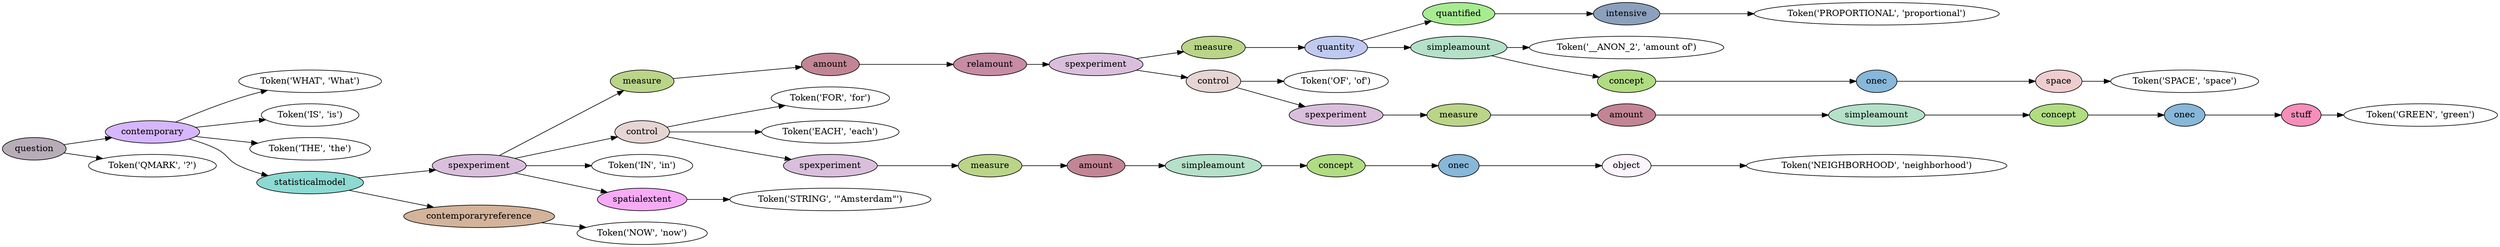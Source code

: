 digraph G {
rankdir=LR;
0 [label="Token('WHAT', 'What')"];
1 [label="Token('IS', 'is')"];
2 [label="Token('THE', 'the')"];
3 [label="Token('PROPORTIONAL', 'proportional')"];
4 [fillcolor="#8ba0bd", label=intensive, style=filled];
4 -> 3;
5 [fillcolor="#a7ec91", label=quantified, style=filled];
5 -> 4;
6 [label="Token('__ANON_2', 'amount of')"];
7 [label="Token('SPACE', 'space')"];
8 [fillcolor="#efcdce", label=space, style=filled];
8 -> 7;
9 [fillcolor="#87b7d9", label=onec, style=filled];
9 -> 8;
10 [fillcolor="#b0dc82", label=concept, style=filled];
10 -> 9;
11 [fillcolor="#b4e1c8", label=simpleamount, style=filled];
11 -> 6;
11 -> 10;
12 [fillcolor="#c0c9f1", label=quantity, style=filled];
12 -> 5;
12 -> 11;
13 [fillcolor="#bad588", label=measure, style=filled];
13 -> 12;
14 [label="Token('OF', 'of')"];
15 [label="Token('GREEN', 'green')"];
16 [fillcolor="#f68ebb", label=stuff, style=filled];
16 -> 15;
17 [fillcolor="#87b7d9", label=onec, style=filled];
17 -> 16;
18 [fillcolor="#b0dc82", label=concept, style=filled];
18 -> 17;
19 [fillcolor="#b4e1c8", label=simpleamount, style=filled];
19 -> 18;
20 [fillcolor="#c38595", label=amount, style=filled];
20 -> 19;
21 [fillcolor="#bad588", label=measure, style=filled];
21 -> 20;
22 [fillcolor="#dabfdc", label=spexperiment, style=filled];
22 -> 21;
23 [fillcolor="#e5d5d3", label=control, style=filled];
23 -> 14;
23 -> 22;
24 [fillcolor="#dabfdc", label=spexperiment, style=filled];
24 -> 13;
24 -> 23;
25 [fillcolor="#c78ba4", label=relamount, style=filled];
25 -> 24;
26 [fillcolor="#c38595", label=amount, style=filled];
26 -> 25;
27 [fillcolor="#bad588", label=measure, style=filled];
27 -> 26;
28 [label="Token('FOR', 'for')"];
29 [label="Token('EACH', 'each')"];
30 [label="Token('NEIGHBORHOOD', 'neighborhood')"];
31 [fillcolor="#fbf4fd", label=object, style=filled];
31 -> 30;
32 [fillcolor="#87b7d9", label=onec, style=filled];
32 -> 31;
33 [fillcolor="#b0dc82", label=concept, style=filled];
33 -> 32;
34 [fillcolor="#b4e1c8", label=simpleamount, style=filled];
34 -> 33;
35 [fillcolor="#c38595", label=amount, style=filled];
35 -> 34;
36 [fillcolor="#bad588", label=measure, style=filled];
36 -> 35;
37 [fillcolor="#dabfdc", label=spexperiment, style=filled];
37 -> 36;
38 [fillcolor="#e5d5d3", label=control, style=filled];
38 -> 28;
38 -> 29;
38 -> 37;
39 [label="Token('IN', 'in')"];
40 [label="Token('STRING', '\"Amsterdam\"')"];
41 [fillcolor="#f7abf6", label=spatialextent, style=filled];
41 -> 40;
42 [fillcolor="#dabfdc", label=spexperiment, style=filled];
42 -> 27;
42 -> 38;
42 -> 39;
42 -> 41;
43 [label="Token('NOW', 'now')"];
44 [fillcolor="#d3b39a", label=contemporaryreference, style=filled];
44 -> 43;
45 [fillcolor="#8cdad2", label=statisticalmodel, style=filled];
45 -> 42;
45 -> 44;
46 [fillcolor="#d6b6fe", label=contemporary, style=filled];
46 -> 0;
46 -> 1;
46 -> 2;
46 -> 45;
47 [label="Token('QMARK', '?')"];
48 [fillcolor="#b7adb8", label=question, style=filled];
48 -> 46;
48 -> 47;
}
